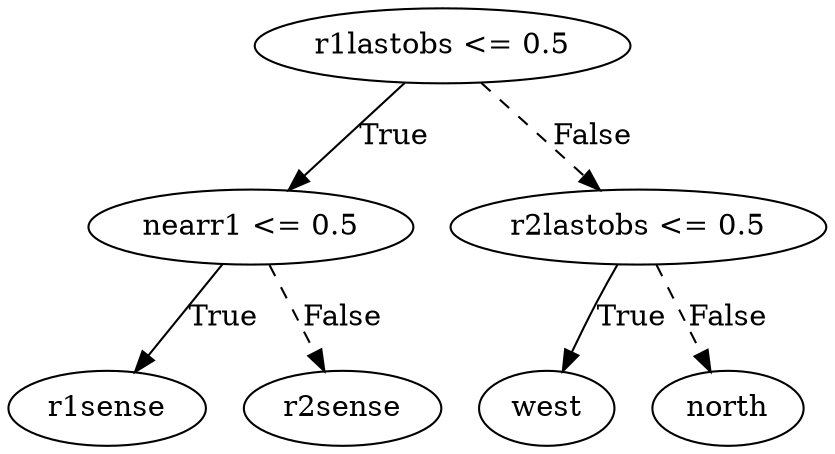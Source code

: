 digraph {
0 [label="r1lastobs <= 0.5"];
1 [label="nearr1 <= 0.5"];
2 [label="r1sense"];
1 -> 2 [label="True"];
3 [label="r2sense"];
1 -> 3 [style="dashed", label="False"];
0 -> 1 [label="True"];
4 [label="r2lastobs <= 0.5"];
5 [label="west"];
4 -> 5 [label="True"];
6 [label="north"];
4 -> 6 [style="dashed", label="False"];
0 -> 4 [style="dashed", label="False"];

}